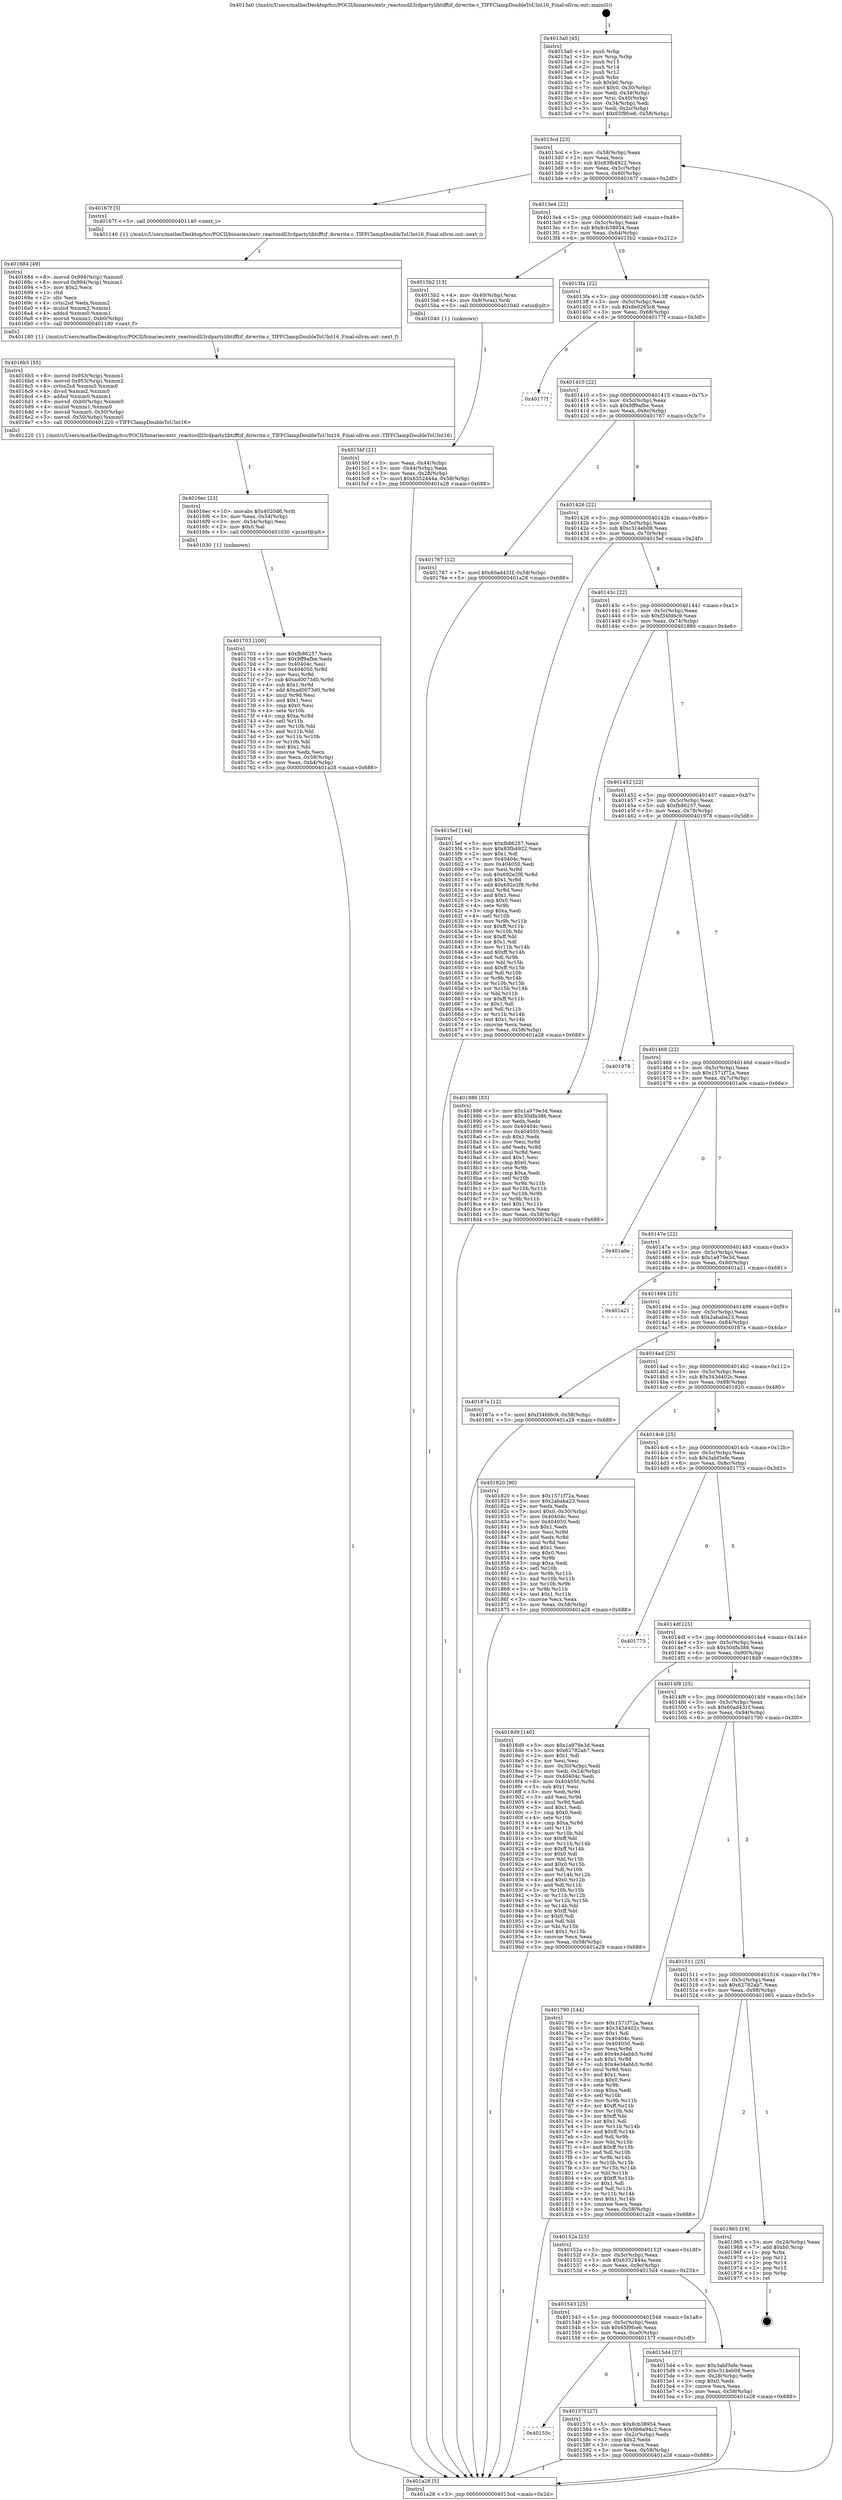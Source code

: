 digraph "0x4013a0" {
  label = "0x4013a0 (/mnt/c/Users/mathe/Desktop/tcc/POCII/binaries/extr_reactosdll3rdpartylibtifftif_dirwrite.c_TIFFClampDoubleToUInt16_Final-ollvm.out::main(0))"
  labelloc = "t"
  node[shape=record]

  Entry [label="",width=0.3,height=0.3,shape=circle,fillcolor=black,style=filled]
  "0x4013cd" [label="{
     0x4013cd [23]\l
     | [instrs]\l
     &nbsp;&nbsp;0x4013cd \<+3\>: mov -0x58(%rbp),%eax\l
     &nbsp;&nbsp;0x4013d0 \<+2\>: mov %eax,%ecx\l
     &nbsp;&nbsp;0x4013d2 \<+6\>: sub $0x83fb4922,%ecx\l
     &nbsp;&nbsp;0x4013d8 \<+3\>: mov %eax,-0x5c(%rbp)\l
     &nbsp;&nbsp;0x4013db \<+3\>: mov %ecx,-0x60(%rbp)\l
     &nbsp;&nbsp;0x4013de \<+6\>: je 000000000040167f \<main+0x2df\>\l
  }"]
  "0x40167f" [label="{
     0x40167f [5]\l
     | [instrs]\l
     &nbsp;&nbsp;0x40167f \<+5\>: call 0000000000401140 \<next_i\>\l
     | [calls]\l
     &nbsp;&nbsp;0x401140 \{1\} (/mnt/c/Users/mathe/Desktop/tcc/POCII/binaries/extr_reactosdll3rdpartylibtifftif_dirwrite.c_TIFFClampDoubleToUInt16_Final-ollvm.out::next_i)\l
  }"]
  "0x4013e4" [label="{
     0x4013e4 [22]\l
     | [instrs]\l
     &nbsp;&nbsp;0x4013e4 \<+5\>: jmp 00000000004013e9 \<main+0x49\>\l
     &nbsp;&nbsp;0x4013e9 \<+3\>: mov -0x5c(%rbp),%eax\l
     &nbsp;&nbsp;0x4013ec \<+5\>: sub $0x8cb38954,%eax\l
     &nbsp;&nbsp;0x4013f1 \<+3\>: mov %eax,-0x64(%rbp)\l
     &nbsp;&nbsp;0x4013f4 \<+6\>: je 00000000004015b2 \<main+0x212\>\l
  }"]
  Exit [label="",width=0.3,height=0.3,shape=circle,fillcolor=black,style=filled,peripheries=2]
  "0x4015b2" [label="{
     0x4015b2 [13]\l
     | [instrs]\l
     &nbsp;&nbsp;0x4015b2 \<+4\>: mov -0x40(%rbp),%rax\l
     &nbsp;&nbsp;0x4015b6 \<+4\>: mov 0x8(%rax),%rdi\l
     &nbsp;&nbsp;0x4015ba \<+5\>: call 0000000000401040 \<atoi@plt\>\l
     | [calls]\l
     &nbsp;&nbsp;0x401040 \{1\} (unknown)\l
  }"]
  "0x4013fa" [label="{
     0x4013fa [22]\l
     | [instrs]\l
     &nbsp;&nbsp;0x4013fa \<+5\>: jmp 00000000004013ff \<main+0x5f\>\l
     &nbsp;&nbsp;0x4013ff \<+3\>: mov -0x5c(%rbp),%eax\l
     &nbsp;&nbsp;0x401402 \<+5\>: sub $0x8e0265c8,%eax\l
     &nbsp;&nbsp;0x401407 \<+3\>: mov %eax,-0x68(%rbp)\l
     &nbsp;&nbsp;0x40140a \<+6\>: je 000000000040177f \<main+0x3df\>\l
  }"]
  "0x401703" [label="{
     0x401703 [100]\l
     | [instrs]\l
     &nbsp;&nbsp;0x401703 \<+5\>: mov $0xfb86257,%ecx\l
     &nbsp;&nbsp;0x401708 \<+5\>: mov $0x9ff9afbe,%edx\l
     &nbsp;&nbsp;0x40170d \<+7\>: mov 0x40404c,%esi\l
     &nbsp;&nbsp;0x401714 \<+8\>: mov 0x404050,%r8d\l
     &nbsp;&nbsp;0x40171c \<+3\>: mov %esi,%r9d\l
     &nbsp;&nbsp;0x40171f \<+7\>: sub $0xad0073d0,%r9d\l
     &nbsp;&nbsp;0x401726 \<+4\>: sub $0x1,%r9d\l
     &nbsp;&nbsp;0x40172a \<+7\>: add $0xad0073d0,%r9d\l
     &nbsp;&nbsp;0x401731 \<+4\>: imul %r9d,%esi\l
     &nbsp;&nbsp;0x401735 \<+3\>: and $0x1,%esi\l
     &nbsp;&nbsp;0x401738 \<+3\>: cmp $0x0,%esi\l
     &nbsp;&nbsp;0x40173b \<+4\>: sete %r10b\l
     &nbsp;&nbsp;0x40173f \<+4\>: cmp $0xa,%r8d\l
     &nbsp;&nbsp;0x401743 \<+4\>: setl %r11b\l
     &nbsp;&nbsp;0x401747 \<+3\>: mov %r10b,%bl\l
     &nbsp;&nbsp;0x40174a \<+3\>: and %r11b,%bl\l
     &nbsp;&nbsp;0x40174d \<+3\>: xor %r11b,%r10b\l
     &nbsp;&nbsp;0x401750 \<+3\>: or %r10b,%bl\l
     &nbsp;&nbsp;0x401753 \<+3\>: test $0x1,%bl\l
     &nbsp;&nbsp;0x401756 \<+3\>: cmovne %edx,%ecx\l
     &nbsp;&nbsp;0x401759 \<+3\>: mov %ecx,-0x58(%rbp)\l
     &nbsp;&nbsp;0x40175c \<+6\>: mov %eax,-0xb4(%rbp)\l
     &nbsp;&nbsp;0x401762 \<+5\>: jmp 0000000000401a28 \<main+0x688\>\l
  }"]
  "0x40177f" [label="{
     0x40177f\l
  }", style=dashed]
  "0x401410" [label="{
     0x401410 [22]\l
     | [instrs]\l
     &nbsp;&nbsp;0x401410 \<+5\>: jmp 0000000000401415 \<main+0x75\>\l
     &nbsp;&nbsp;0x401415 \<+3\>: mov -0x5c(%rbp),%eax\l
     &nbsp;&nbsp;0x401418 \<+5\>: sub $0x9ff9afbe,%eax\l
     &nbsp;&nbsp;0x40141d \<+3\>: mov %eax,-0x6c(%rbp)\l
     &nbsp;&nbsp;0x401420 \<+6\>: je 0000000000401767 \<main+0x3c7\>\l
  }"]
  "0x4016ec" [label="{
     0x4016ec [23]\l
     | [instrs]\l
     &nbsp;&nbsp;0x4016ec \<+10\>: movabs $0x4020d6,%rdi\l
     &nbsp;&nbsp;0x4016f6 \<+3\>: mov %eax,-0x54(%rbp)\l
     &nbsp;&nbsp;0x4016f9 \<+3\>: mov -0x54(%rbp),%esi\l
     &nbsp;&nbsp;0x4016fc \<+2\>: mov $0x0,%al\l
     &nbsp;&nbsp;0x4016fe \<+5\>: call 0000000000401030 \<printf@plt\>\l
     | [calls]\l
     &nbsp;&nbsp;0x401030 \{1\} (unknown)\l
  }"]
  "0x401767" [label="{
     0x401767 [12]\l
     | [instrs]\l
     &nbsp;&nbsp;0x401767 \<+7\>: movl $0x60ad431f,-0x58(%rbp)\l
     &nbsp;&nbsp;0x40176e \<+5\>: jmp 0000000000401a28 \<main+0x688\>\l
  }"]
  "0x401426" [label="{
     0x401426 [22]\l
     | [instrs]\l
     &nbsp;&nbsp;0x401426 \<+5\>: jmp 000000000040142b \<main+0x8b\>\l
     &nbsp;&nbsp;0x40142b \<+3\>: mov -0x5c(%rbp),%eax\l
     &nbsp;&nbsp;0x40142e \<+5\>: sub $0xc314eb08,%eax\l
     &nbsp;&nbsp;0x401433 \<+3\>: mov %eax,-0x70(%rbp)\l
     &nbsp;&nbsp;0x401436 \<+6\>: je 00000000004015ef \<main+0x24f\>\l
  }"]
  "0x4016b5" [label="{
     0x4016b5 [55]\l
     | [instrs]\l
     &nbsp;&nbsp;0x4016b5 \<+8\>: movsd 0x953(%rip),%xmm1\l
     &nbsp;&nbsp;0x4016bd \<+8\>: movsd 0x953(%rip),%xmm2\l
     &nbsp;&nbsp;0x4016c5 \<+4\>: cvtss2sd %xmm0,%xmm0\l
     &nbsp;&nbsp;0x4016c9 \<+4\>: divsd %xmm2,%xmm0\l
     &nbsp;&nbsp;0x4016cd \<+4\>: addsd %xmm0,%xmm1\l
     &nbsp;&nbsp;0x4016d1 \<+8\>: movsd -0xb0(%rbp),%xmm0\l
     &nbsp;&nbsp;0x4016d9 \<+4\>: mulsd %xmm1,%xmm0\l
     &nbsp;&nbsp;0x4016dd \<+5\>: movsd %xmm0,-0x50(%rbp)\l
     &nbsp;&nbsp;0x4016e2 \<+5\>: movsd -0x50(%rbp),%xmm0\l
     &nbsp;&nbsp;0x4016e7 \<+5\>: call 0000000000401220 \<TIFFClampDoubleToUInt16\>\l
     | [calls]\l
     &nbsp;&nbsp;0x401220 \{1\} (/mnt/c/Users/mathe/Desktop/tcc/POCII/binaries/extr_reactosdll3rdpartylibtifftif_dirwrite.c_TIFFClampDoubleToUInt16_Final-ollvm.out::TIFFClampDoubleToUInt16)\l
  }"]
  "0x4015ef" [label="{
     0x4015ef [144]\l
     | [instrs]\l
     &nbsp;&nbsp;0x4015ef \<+5\>: mov $0xfb86257,%eax\l
     &nbsp;&nbsp;0x4015f4 \<+5\>: mov $0x83fb4922,%ecx\l
     &nbsp;&nbsp;0x4015f9 \<+2\>: mov $0x1,%dl\l
     &nbsp;&nbsp;0x4015fb \<+7\>: mov 0x40404c,%esi\l
     &nbsp;&nbsp;0x401602 \<+7\>: mov 0x404050,%edi\l
     &nbsp;&nbsp;0x401609 \<+3\>: mov %esi,%r8d\l
     &nbsp;&nbsp;0x40160c \<+7\>: sub $0x692e2f8,%r8d\l
     &nbsp;&nbsp;0x401613 \<+4\>: sub $0x1,%r8d\l
     &nbsp;&nbsp;0x401617 \<+7\>: add $0x692e2f8,%r8d\l
     &nbsp;&nbsp;0x40161e \<+4\>: imul %r8d,%esi\l
     &nbsp;&nbsp;0x401622 \<+3\>: and $0x1,%esi\l
     &nbsp;&nbsp;0x401625 \<+3\>: cmp $0x0,%esi\l
     &nbsp;&nbsp;0x401628 \<+4\>: sete %r9b\l
     &nbsp;&nbsp;0x40162c \<+3\>: cmp $0xa,%edi\l
     &nbsp;&nbsp;0x40162f \<+4\>: setl %r10b\l
     &nbsp;&nbsp;0x401633 \<+3\>: mov %r9b,%r11b\l
     &nbsp;&nbsp;0x401636 \<+4\>: xor $0xff,%r11b\l
     &nbsp;&nbsp;0x40163a \<+3\>: mov %r10b,%bl\l
     &nbsp;&nbsp;0x40163d \<+3\>: xor $0xff,%bl\l
     &nbsp;&nbsp;0x401640 \<+3\>: xor $0x1,%dl\l
     &nbsp;&nbsp;0x401643 \<+3\>: mov %r11b,%r14b\l
     &nbsp;&nbsp;0x401646 \<+4\>: and $0xff,%r14b\l
     &nbsp;&nbsp;0x40164a \<+3\>: and %dl,%r9b\l
     &nbsp;&nbsp;0x40164d \<+3\>: mov %bl,%r15b\l
     &nbsp;&nbsp;0x401650 \<+4\>: and $0xff,%r15b\l
     &nbsp;&nbsp;0x401654 \<+3\>: and %dl,%r10b\l
     &nbsp;&nbsp;0x401657 \<+3\>: or %r9b,%r14b\l
     &nbsp;&nbsp;0x40165a \<+3\>: or %r10b,%r15b\l
     &nbsp;&nbsp;0x40165d \<+3\>: xor %r15b,%r14b\l
     &nbsp;&nbsp;0x401660 \<+3\>: or %bl,%r11b\l
     &nbsp;&nbsp;0x401663 \<+4\>: xor $0xff,%r11b\l
     &nbsp;&nbsp;0x401667 \<+3\>: or $0x1,%dl\l
     &nbsp;&nbsp;0x40166a \<+3\>: and %dl,%r11b\l
     &nbsp;&nbsp;0x40166d \<+3\>: or %r11b,%r14b\l
     &nbsp;&nbsp;0x401670 \<+4\>: test $0x1,%r14b\l
     &nbsp;&nbsp;0x401674 \<+3\>: cmovne %ecx,%eax\l
     &nbsp;&nbsp;0x401677 \<+3\>: mov %eax,-0x58(%rbp)\l
     &nbsp;&nbsp;0x40167a \<+5\>: jmp 0000000000401a28 \<main+0x688\>\l
  }"]
  "0x40143c" [label="{
     0x40143c [22]\l
     | [instrs]\l
     &nbsp;&nbsp;0x40143c \<+5\>: jmp 0000000000401441 \<main+0xa1\>\l
     &nbsp;&nbsp;0x401441 \<+3\>: mov -0x5c(%rbp),%eax\l
     &nbsp;&nbsp;0x401444 \<+5\>: sub $0xf34fd6c9,%eax\l
     &nbsp;&nbsp;0x401449 \<+3\>: mov %eax,-0x74(%rbp)\l
     &nbsp;&nbsp;0x40144c \<+6\>: je 0000000000401886 \<main+0x4e6\>\l
  }"]
  "0x401684" [label="{
     0x401684 [49]\l
     | [instrs]\l
     &nbsp;&nbsp;0x401684 \<+8\>: movsd 0x994(%rip),%xmm0\l
     &nbsp;&nbsp;0x40168c \<+8\>: movsd 0x994(%rip),%xmm1\l
     &nbsp;&nbsp;0x401694 \<+5\>: mov $0x2,%ecx\l
     &nbsp;&nbsp;0x401699 \<+1\>: cltd\l
     &nbsp;&nbsp;0x40169a \<+2\>: idiv %ecx\l
     &nbsp;&nbsp;0x40169c \<+4\>: cvtsi2sd %edx,%xmm2\l
     &nbsp;&nbsp;0x4016a0 \<+4\>: mulsd %xmm2,%xmm1\l
     &nbsp;&nbsp;0x4016a4 \<+4\>: addsd %xmm0,%xmm1\l
     &nbsp;&nbsp;0x4016a8 \<+8\>: movsd %xmm1,-0xb0(%rbp)\l
     &nbsp;&nbsp;0x4016b0 \<+5\>: call 0000000000401180 \<next_f\>\l
     | [calls]\l
     &nbsp;&nbsp;0x401180 \{1\} (/mnt/c/Users/mathe/Desktop/tcc/POCII/binaries/extr_reactosdll3rdpartylibtifftif_dirwrite.c_TIFFClampDoubleToUInt16_Final-ollvm.out::next_f)\l
  }"]
  "0x401886" [label="{
     0x401886 [83]\l
     | [instrs]\l
     &nbsp;&nbsp;0x401886 \<+5\>: mov $0x1a979e3d,%eax\l
     &nbsp;&nbsp;0x40188b \<+5\>: mov $0x50dfa386,%ecx\l
     &nbsp;&nbsp;0x401890 \<+2\>: xor %edx,%edx\l
     &nbsp;&nbsp;0x401892 \<+7\>: mov 0x40404c,%esi\l
     &nbsp;&nbsp;0x401899 \<+7\>: mov 0x404050,%edi\l
     &nbsp;&nbsp;0x4018a0 \<+3\>: sub $0x1,%edx\l
     &nbsp;&nbsp;0x4018a3 \<+3\>: mov %esi,%r8d\l
     &nbsp;&nbsp;0x4018a6 \<+3\>: add %edx,%r8d\l
     &nbsp;&nbsp;0x4018a9 \<+4\>: imul %r8d,%esi\l
     &nbsp;&nbsp;0x4018ad \<+3\>: and $0x1,%esi\l
     &nbsp;&nbsp;0x4018b0 \<+3\>: cmp $0x0,%esi\l
     &nbsp;&nbsp;0x4018b3 \<+4\>: sete %r9b\l
     &nbsp;&nbsp;0x4018b7 \<+3\>: cmp $0xa,%edi\l
     &nbsp;&nbsp;0x4018ba \<+4\>: setl %r10b\l
     &nbsp;&nbsp;0x4018be \<+3\>: mov %r9b,%r11b\l
     &nbsp;&nbsp;0x4018c1 \<+3\>: and %r10b,%r11b\l
     &nbsp;&nbsp;0x4018c4 \<+3\>: xor %r10b,%r9b\l
     &nbsp;&nbsp;0x4018c7 \<+3\>: or %r9b,%r11b\l
     &nbsp;&nbsp;0x4018ca \<+4\>: test $0x1,%r11b\l
     &nbsp;&nbsp;0x4018ce \<+3\>: cmovne %ecx,%eax\l
     &nbsp;&nbsp;0x4018d1 \<+3\>: mov %eax,-0x58(%rbp)\l
     &nbsp;&nbsp;0x4018d4 \<+5\>: jmp 0000000000401a28 \<main+0x688\>\l
  }"]
  "0x401452" [label="{
     0x401452 [22]\l
     | [instrs]\l
     &nbsp;&nbsp;0x401452 \<+5\>: jmp 0000000000401457 \<main+0xb7\>\l
     &nbsp;&nbsp;0x401457 \<+3\>: mov -0x5c(%rbp),%eax\l
     &nbsp;&nbsp;0x40145a \<+5\>: sub $0xfb86257,%eax\l
     &nbsp;&nbsp;0x40145f \<+3\>: mov %eax,-0x78(%rbp)\l
     &nbsp;&nbsp;0x401462 \<+6\>: je 0000000000401978 \<main+0x5d8\>\l
  }"]
  "0x4015bf" [label="{
     0x4015bf [21]\l
     | [instrs]\l
     &nbsp;&nbsp;0x4015bf \<+3\>: mov %eax,-0x44(%rbp)\l
     &nbsp;&nbsp;0x4015c2 \<+3\>: mov -0x44(%rbp),%eax\l
     &nbsp;&nbsp;0x4015c5 \<+3\>: mov %eax,-0x28(%rbp)\l
     &nbsp;&nbsp;0x4015c8 \<+7\>: movl $0x6352444a,-0x58(%rbp)\l
     &nbsp;&nbsp;0x4015cf \<+5\>: jmp 0000000000401a28 \<main+0x688\>\l
  }"]
  "0x401978" [label="{
     0x401978\l
  }", style=dashed]
  "0x401468" [label="{
     0x401468 [22]\l
     | [instrs]\l
     &nbsp;&nbsp;0x401468 \<+5\>: jmp 000000000040146d \<main+0xcd\>\l
     &nbsp;&nbsp;0x40146d \<+3\>: mov -0x5c(%rbp),%eax\l
     &nbsp;&nbsp;0x401470 \<+5\>: sub $0x1571f72a,%eax\l
     &nbsp;&nbsp;0x401475 \<+3\>: mov %eax,-0x7c(%rbp)\l
     &nbsp;&nbsp;0x401478 \<+6\>: je 0000000000401a0e \<main+0x66e\>\l
  }"]
  "0x4013a0" [label="{
     0x4013a0 [45]\l
     | [instrs]\l
     &nbsp;&nbsp;0x4013a0 \<+1\>: push %rbp\l
     &nbsp;&nbsp;0x4013a1 \<+3\>: mov %rsp,%rbp\l
     &nbsp;&nbsp;0x4013a4 \<+2\>: push %r15\l
     &nbsp;&nbsp;0x4013a6 \<+2\>: push %r14\l
     &nbsp;&nbsp;0x4013a8 \<+2\>: push %r12\l
     &nbsp;&nbsp;0x4013aa \<+1\>: push %rbx\l
     &nbsp;&nbsp;0x4013ab \<+7\>: sub $0xb0,%rsp\l
     &nbsp;&nbsp;0x4013b2 \<+7\>: movl $0x0,-0x30(%rbp)\l
     &nbsp;&nbsp;0x4013b9 \<+3\>: mov %edi,-0x34(%rbp)\l
     &nbsp;&nbsp;0x4013bc \<+4\>: mov %rsi,-0x40(%rbp)\l
     &nbsp;&nbsp;0x4013c0 \<+3\>: mov -0x34(%rbp),%edi\l
     &nbsp;&nbsp;0x4013c3 \<+3\>: mov %edi,-0x2c(%rbp)\l
     &nbsp;&nbsp;0x4013c6 \<+7\>: movl $0x65f9fce6,-0x58(%rbp)\l
  }"]
  "0x401a0e" [label="{
     0x401a0e\l
  }", style=dashed]
  "0x40147e" [label="{
     0x40147e [22]\l
     | [instrs]\l
     &nbsp;&nbsp;0x40147e \<+5\>: jmp 0000000000401483 \<main+0xe3\>\l
     &nbsp;&nbsp;0x401483 \<+3\>: mov -0x5c(%rbp),%eax\l
     &nbsp;&nbsp;0x401486 \<+5\>: sub $0x1a979e3d,%eax\l
     &nbsp;&nbsp;0x40148b \<+3\>: mov %eax,-0x80(%rbp)\l
     &nbsp;&nbsp;0x40148e \<+6\>: je 0000000000401a21 \<main+0x681\>\l
  }"]
  "0x401a28" [label="{
     0x401a28 [5]\l
     | [instrs]\l
     &nbsp;&nbsp;0x401a28 \<+5\>: jmp 00000000004013cd \<main+0x2d\>\l
  }"]
  "0x401a21" [label="{
     0x401a21\l
  }", style=dashed]
  "0x401494" [label="{
     0x401494 [25]\l
     | [instrs]\l
     &nbsp;&nbsp;0x401494 \<+5\>: jmp 0000000000401499 \<main+0xf9\>\l
     &nbsp;&nbsp;0x401499 \<+3\>: mov -0x5c(%rbp),%eax\l
     &nbsp;&nbsp;0x40149c \<+5\>: sub $0x2ababa23,%eax\l
     &nbsp;&nbsp;0x4014a1 \<+6\>: mov %eax,-0x84(%rbp)\l
     &nbsp;&nbsp;0x4014a7 \<+6\>: je 000000000040187a \<main+0x4da\>\l
  }"]
  "0x40155c" [label="{
     0x40155c\l
  }", style=dashed]
  "0x40187a" [label="{
     0x40187a [12]\l
     | [instrs]\l
     &nbsp;&nbsp;0x40187a \<+7\>: movl $0xf34fd6c9,-0x58(%rbp)\l
     &nbsp;&nbsp;0x401881 \<+5\>: jmp 0000000000401a28 \<main+0x688\>\l
  }"]
  "0x4014ad" [label="{
     0x4014ad [25]\l
     | [instrs]\l
     &nbsp;&nbsp;0x4014ad \<+5\>: jmp 00000000004014b2 \<main+0x112\>\l
     &nbsp;&nbsp;0x4014b2 \<+3\>: mov -0x5c(%rbp),%eax\l
     &nbsp;&nbsp;0x4014b5 \<+5\>: sub $0x343d402c,%eax\l
     &nbsp;&nbsp;0x4014ba \<+6\>: mov %eax,-0x88(%rbp)\l
     &nbsp;&nbsp;0x4014c0 \<+6\>: je 0000000000401820 \<main+0x480\>\l
  }"]
  "0x40157f" [label="{
     0x40157f [27]\l
     | [instrs]\l
     &nbsp;&nbsp;0x40157f \<+5\>: mov $0x8cb38954,%eax\l
     &nbsp;&nbsp;0x401584 \<+5\>: mov $0x6b6e94c2,%ecx\l
     &nbsp;&nbsp;0x401589 \<+3\>: mov -0x2c(%rbp),%edx\l
     &nbsp;&nbsp;0x40158c \<+3\>: cmp $0x2,%edx\l
     &nbsp;&nbsp;0x40158f \<+3\>: cmovne %ecx,%eax\l
     &nbsp;&nbsp;0x401592 \<+3\>: mov %eax,-0x58(%rbp)\l
     &nbsp;&nbsp;0x401595 \<+5\>: jmp 0000000000401a28 \<main+0x688\>\l
  }"]
  "0x401820" [label="{
     0x401820 [90]\l
     | [instrs]\l
     &nbsp;&nbsp;0x401820 \<+5\>: mov $0x1571f72a,%eax\l
     &nbsp;&nbsp;0x401825 \<+5\>: mov $0x2ababa23,%ecx\l
     &nbsp;&nbsp;0x40182a \<+2\>: xor %edx,%edx\l
     &nbsp;&nbsp;0x40182c \<+7\>: movl $0x0,-0x30(%rbp)\l
     &nbsp;&nbsp;0x401833 \<+7\>: mov 0x40404c,%esi\l
     &nbsp;&nbsp;0x40183a \<+7\>: mov 0x404050,%edi\l
     &nbsp;&nbsp;0x401841 \<+3\>: sub $0x1,%edx\l
     &nbsp;&nbsp;0x401844 \<+3\>: mov %esi,%r8d\l
     &nbsp;&nbsp;0x401847 \<+3\>: add %edx,%r8d\l
     &nbsp;&nbsp;0x40184a \<+4\>: imul %r8d,%esi\l
     &nbsp;&nbsp;0x40184e \<+3\>: and $0x1,%esi\l
     &nbsp;&nbsp;0x401851 \<+3\>: cmp $0x0,%esi\l
     &nbsp;&nbsp;0x401854 \<+4\>: sete %r9b\l
     &nbsp;&nbsp;0x401858 \<+3\>: cmp $0xa,%edi\l
     &nbsp;&nbsp;0x40185b \<+4\>: setl %r10b\l
     &nbsp;&nbsp;0x40185f \<+3\>: mov %r9b,%r11b\l
     &nbsp;&nbsp;0x401862 \<+3\>: and %r10b,%r11b\l
     &nbsp;&nbsp;0x401865 \<+3\>: xor %r10b,%r9b\l
     &nbsp;&nbsp;0x401868 \<+3\>: or %r9b,%r11b\l
     &nbsp;&nbsp;0x40186b \<+4\>: test $0x1,%r11b\l
     &nbsp;&nbsp;0x40186f \<+3\>: cmovne %ecx,%eax\l
     &nbsp;&nbsp;0x401872 \<+3\>: mov %eax,-0x58(%rbp)\l
     &nbsp;&nbsp;0x401875 \<+5\>: jmp 0000000000401a28 \<main+0x688\>\l
  }"]
  "0x4014c6" [label="{
     0x4014c6 [25]\l
     | [instrs]\l
     &nbsp;&nbsp;0x4014c6 \<+5\>: jmp 00000000004014cb \<main+0x12b\>\l
     &nbsp;&nbsp;0x4014cb \<+3\>: mov -0x5c(%rbp),%eax\l
     &nbsp;&nbsp;0x4014ce \<+5\>: sub $0x3abf3efe,%eax\l
     &nbsp;&nbsp;0x4014d3 \<+6\>: mov %eax,-0x8c(%rbp)\l
     &nbsp;&nbsp;0x4014d9 \<+6\>: je 0000000000401773 \<main+0x3d3\>\l
  }"]
  "0x401543" [label="{
     0x401543 [25]\l
     | [instrs]\l
     &nbsp;&nbsp;0x401543 \<+5\>: jmp 0000000000401548 \<main+0x1a8\>\l
     &nbsp;&nbsp;0x401548 \<+3\>: mov -0x5c(%rbp),%eax\l
     &nbsp;&nbsp;0x40154b \<+5\>: sub $0x65f9fce6,%eax\l
     &nbsp;&nbsp;0x401550 \<+6\>: mov %eax,-0xa0(%rbp)\l
     &nbsp;&nbsp;0x401556 \<+6\>: je 000000000040157f \<main+0x1df\>\l
  }"]
  "0x401773" [label="{
     0x401773\l
  }", style=dashed]
  "0x4014df" [label="{
     0x4014df [25]\l
     | [instrs]\l
     &nbsp;&nbsp;0x4014df \<+5\>: jmp 00000000004014e4 \<main+0x144\>\l
     &nbsp;&nbsp;0x4014e4 \<+3\>: mov -0x5c(%rbp),%eax\l
     &nbsp;&nbsp;0x4014e7 \<+5\>: sub $0x50dfa386,%eax\l
     &nbsp;&nbsp;0x4014ec \<+6\>: mov %eax,-0x90(%rbp)\l
     &nbsp;&nbsp;0x4014f2 \<+6\>: je 00000000004018d9 \<main+0x539\>\l
  }"]
  "0x4015d4" [label="{
     0x4015d4 [27]\l
     | [instrs]\l
     &nbsp;&nbsp;0x4015d4 \<+5\>: mov $0x3abf3efe,%eax\l
     &nbsp;&nbsp;0x4015d9 \<+5\>: mov $0xc314eb08,%ecx\l
     &nbsp;&nbsp;0x4015de \<+3\>: mov -0x28(%rbp),%edx\l
     &nbsp;&nbsp;0x4015e1 \<+3\>: cmp $0x0,%edx\l
     &nbsp;&nbsp;0x4015e4 \<+3\>: cmove %ecx,%eax\l
     &nbsp;&nbsp;0x4015e7 \<+3\>: mov %eax,-0x58(%rbp)\l
     &nbsp;&nbsp;0x4015ea \<+5\>: jmp 0000000000401a28 \<main+0x688\>\l
  }"]
  "0x4018d9" [label="{
     0x4018d9 [140]\l
     | [instrs]\l
     &nbsp;&nbsp;0x4018d9 \<+5\>: mov $0x1a979e3d,%eax\l
     &nbsp;&nbsp;0x4018de \<+5\>: mov $0x62782ab7,%ecx\l
     &nbsp;&nbsp;0x4018e3 \<+2\>: mov $0x1,%dl\l
     &nbsp;&nbsp;0x4018e5 \<+2\>: xor %esi,%esi\l
     &nbsp;&nbsp;0x4018e7 \<+3\>: mov -0x30(%rbp),%edi\l
     &nbsp;&nbsp;0x4018ea \<+3\>: mov %edi,-0x24(%rbp)\l
     &nbsp;&nbsp;0x4018ed \<+7\>: mov 0x40404c,%edi\l
     &nbsp;&nbsp;0x4018f4 \<+8\>: mov 0x404050,%r8d\l
     &nbsp;&nbsp;0x4018fc \<+3\>: sub $0x1,%esi\l
     &nbsp;&nbsp;0x4018ff \<+3\>: mov %edi,%r9d\l
     &nbsp;&nbsp;0x401902 \<+3\>: add %esi,%r9d\l
     &nbsp;&nbsp;0x401905 \<+4\>: imul %r9d,%edi\l
     &nbsp;&nbsp;0x401909 \<+3\>: and $0x1,%edi\l
     &nbsp;&nbsp;0x40190c \<+3\>: cmp $0x0,%edi\l
     &nbsp;&nbsp;0x40190f \<+4\>: sete %r10b\l
     &nbsp;&nbsp;0x401913 \<+4\>: cmp $0xa,%r8d\l
     &nbsp;&nbsp;0x401917 \<+4\>: setl %r11b\l
     &nbsp;&nbsp;0x40191b \<+3\>: mov %r10b,%bl\l
     &nbsp;&nbsp;0x40191e \<+3\>: xor $0xff,%bl\l
     &nbsp;&nbsp;0x401921 \<+3\>: mov %r11b,%r14b\l
     &nbsp;&nbsp;0x401924 \<+4\>: xor $0xff,%r14b\l
     &nbsp;&nbsp;0x401928 \<+3\>: xor $0x0,%dl\l
     &nbsp;&nbsp;0x40192b \<+3\>: mov %bl,%r15b\l
     &nbsp;&nbsp;0x40192e \<+4\>: and $0x0,%r15b\l
     &nbsp;&nbsp;0x401932 \<+3\>: and %dl,%r10b\l
     &nbsp;&nbsp;0x401935 \<+3\>: mov %r14b,%r12b\l
     &nbsp;&nbsp;0x401938 \<+4\>: and $0x0,%r12b\l
     &nbsp;&nbsp;0x40193c \<+3\>: and %dl,%r11b\l
     &nbsp;&nbsp;0x40193f \<+3\>: or %r10b,%r15b\l
     &nbsp;&nbsp;0x401942 \<+3\>: or %r11b,%r12b\l
     &nbsp;&nbsp;0x401945 \<+3\>: xor %r12b,%r15b\l
     &nbsp;&nbsp;0x401948 \<+3\>: or %r14b,%bl\l
     &nbsp;&nbsp;0x40194b \<+3\>: xor $0xff,%bl\l
     &nbsp;&nbsp;0x40194e \<+3\>: or $0x0,%dl\l
     &nbsp;&nbsp;0x401951 \<+2\>: and %dl,%bl\l
     &nbsp;&nbsp;0x401953 \<+3\>: or %bl,%r15b\l
     &nbsp;&nbsp;0x401956 \<+4\>: test $0x1,%r15b\l
     &nbsp;&nbsp;0x40195a \<+3\>: cmovne %ecx,%eax\l
     &nbsp;&nbsp;0x40195d \<+3\>: mov %eax,-0x58(%rbp)\l
     &nbsp;&nbsp;0x401960 \<+5\>: jmp 0000000000401a28 \<main+0x688\>\l
  }"]
  "0x4014f8" [label="{
     0x4014f8 [25]\l
     | [instrs]\l
     &nbsp;&nbsp;0x4014f8 \<+5\>: jmp 00000000004014fd \<main+0x15d\>\l
     &nbsp;&nbsp;0x4014fd \<+3\>: mov -0x5c(%rbp),%eax\l
     &nbsp;&nbsp;0x401500 \<+5\>: sub $0x60ad431f,%eax\l
     &nbsp;&nbsp;0x401505 \<+6\>: mov %eax,-0x94(%rbp)\l
     &nbsp;&nbsp;0x40150b \<+6\>: je 0000000000401790 \<main+0x3f0\>\l
  }"]
  "0x40152a" [label="{
     0x40152a [25]\l
     | [instrs]\l
     &nbsp;&nbsp;0x40152a \<+5\>: jmp 000000000040152f \<main+0x18f\>\l
     &nbsp;&nbsp;0x40152f \<+3\>: mov -0x5c(%rbp),%eax\l
     &nbsp;&nbsp;0x401532 \<+5\>: sub $0x6352444a,%eax\l
     &nbsp;&nbsp;0x401537 \<+6\>: mov %eax,-0x9c(%rbp)\l
     &nbsp;&nbsp;0x40153d \<+6\>: je 00000000004015d4 \<main+0x234\>\l
  }"]
  "0x401790" [label="{
     0x401790 [144]\l
     | [instrs]\l
     &nbsp;&nbsp;0x401790 \<+5\>: mov $0x1571f72a,%eax\l
     &nbsp;&nbsp;0x401795 \<+5\>: mov $0x343d402c,%ecx\l
     &nbsp;&nbsp;0x40179a \<+2\>: mov $0x1,%dl\l
     &nbsp;&nbsp;0x40179c \<+7\>: mov 0x40404c,%esi\l
     &nbsp;&nbsp;0x4017a3 \<+7\>: mov 0x404050,%edi\l
     &nbsp;&nbsp;0x4017aa \<+3\>: mov %esi,%r8d\l
     &nbsp;&nbsp;0x4017ad \<+7\>: add $0x4e34abb3,%r8d\l
     &nbsp;&nbsp;0x4017b4 \<+4\>: sub $0x1,%r8d\l
     &nbsp;&nbsp;0x4017b8 \<+7\>: sub $0x4e34abb3,%r8d\l
     &nbsp;&nbsp;0x4017bf \<+4\>: imul %r8d,%esi\l
     &nbsp;&nbsp;0x4017c3 \<+3\>: and $0x1,%esi\l
     &nbsp;&nbsp;0x4017c6 \<+3\>: cmp $0x0,%esi\l
     &nbsp;&nbsp;0x4017c9 \<+4\>: sete %r9b\l
     &nbsp;&nbsp;0x4017cd \<+3\>: cmp $0xa,%edi\l
     &nbsp;&nbsp;0x4017d0 \<+4\>: setl %r10b\l
     &nbsp;&nbsp;0x4017d4 \<+3\>: mov %r9b,%r11b\l
     &nbsp;&nbsp;0x4017d7 \<+4\>: xor $0xff,%r11b\l
     &nbsp;&nbsp;0x4017db \<+3\>: mov %r10b,%bl\l
     &nbsp;&nbsp;0x4017de \<+3\>: xor $0xff,%bl\l
     &nbsp;&nbsp;0x4017e1 \<+3\>: xor $0x1,%dl\l
     &nbsp;&nbsp;0x4017e4 \<+3\>: mov %r11b,%r14b\l
     &nbsp;&nbsp;0x4017e7 \<+4\>: and $0xff,%r14b\l
     &nbsp;&nbsp;0x4017eb \<+3\>: and %dl,%r9b\l
     &nbsp;&nbsp;0x4017ee \<+3\>: mov %bl,%r15b\l
     &nbsp;&nbsp;0x4017f1 \<+4\>: and $0xff,%r15b\l
     &nbsp;&nbsp;0x4017f5 \<+3\>: and %dl,%r10b\l
     &nbsp;&nbsp;0x4017f8 \<+3\>: or %r9b,%r14b\l
     &nbsp;&nbsp;0x4017fb \<+3\>: or %r10b,%r15b\l
     &nbsp;&nbsp;0x4017fe \<+3\>: xor %r15b,%r14b\l
     &nbsp;&nbsp;0x401801 \<+3\>: or %bl,%r11b\l
     &nbsp;&nbsp;0x401804 \<+4\>: xor $0xff,%r11b\l
     &nbsp;&nbsp;0x401808 \<+3\>: or $0x1,%dl\l
     &nbsp;&nbsp;0x40180b \<+3\>: and %dl,%r11b\l
     &nbsp;&nbsp;0x40180e \<+3\>: or %r11b,%r14b\l
     &nbsp;&nbsp;0x401811 \<+4\>: test $0x1,%r14b\l
     &nbsp;&nbsp;0x401815 \<+3\>: cmovne %ecx,%eax\l
     &nbsp;&nbsp;0x401818 \<+3\>: mov %eax,-0x58(%rbp)\l
     &nbsp;&nbsp;0x40181b \<+5\>: jmp 0000000000401a28 \<main+0x688\>\l
  }"]
  "0x401511" [label="{
     0x401511 [25]\l
     | [instrs]\l
     &nbsp;&nbsp;0x401511 \<+5\>: jmp 0000000000401516 \<main+0x176\>\l
     &nbsp;&nbsp;0x401516 \<+3\>: mov -0x5c(%rbp),%eax\l
     &nbsp;&nbsp;0x401519 \<+5\>: sub $0x62782ab7,%eax\l
     &nbsp;&nbsp;0x40151e \<+6\>: mov %eax,-0x98(%rbp)\l
     &nbsp;&nbsp;0x401524 \<+6\>: je 0000000000401965 \<main+0x5c5\>\l
  }"]
  "0x401965" [label="{
     0x401965 [19]\l
     | [instrs]\l
     &nbsp;&nbsp;0x401965 \<+3\>: mov -0x24(%rbp),%eax\l
     &nbsp;&nbsp;0x401968 \<+7\>: add $0xb0,%rsp\l
     &nbsp;&nbsp;0x40196f \<+1\>: pop %rbx\l
     &nbsp;&nbsp;0x401970 \<+2\>: pop %r12\l
     &nbsp;&nbsp;0x401972 \<+2\>: pop %r14\l
     &nbsp;&nbsp;0x401974 \<+2\>: pop %r15\l
     &nbsp;&nbsp;0x401976 \<+1\>: pop %rbp\l
     &nbsp;&nbsp;0x401977 \<+1\>: ret\l
  }"]
  Entry -> "0x4013a0" [label=" 1"]
  "0x4013cd" -> "0x40167f" [label=" 1"]
  "0x4013cd" -> "0x4013e4" [label=" 11"]
  "0x401965" -> Exit [label=" 1"]
  "0x4013e4" -> "0x4015b2" [label=" 1"]
  "0x4013e4" -> "0x4013fa" [label=" 10"]
  "0x4018d9" -> "0x401a28" [label=" 1"]
  "0x4013fa" -> "0x40177f" [label=" 0"]
  "0x4013fa" -> "0x401410" [label=" 10"]
  "0x401886" -> "0x401a28" [label=" 1"]
  "0x401410" -> "0x401767" [label=" 1"]
  "0x401410" -> "0x401426" [label=" 9"]
  "0x40187a" -> "0x401a28" [label=" 1"]
  "0x401426" -> "0x4015ef" [label=" 1"]
  "0x401426" -> "0x40143c" [label=" 8"]
  "0x401820" -> "0x401a28" [label=" 1"]
  "0x40143c" -> "0x401886" [label=" 1"]
  "0x40143c" -> "0x401452" [label=" 7"]
  "0x401790" -> "0x401a28" [label=" 1"]
  "0x401452" -> "0x401978" [label=" 0"]
  "0x401452" -> "0x401468" [label=" 7"]
  "0x401767" -> "0x401a28" [label=" 1"]
  "0x401468" -> "0x401a0e" [label=" 0"]
  "0x401468" -> "0x40147e" [label=" 7"]
  "0x401703" -> "0x401a28" [label=" 1"]
  "0x40147e" -> "0x401a21" [label=" 0"]
  "0x40147e" -> "0x401494" [label=" 7"]
  "0x4016ec" -> "0x401703" [label=" 1"]
  "0x401494" -> "0x40187a" [label=" 1"]
  "0x401494" -> "0x4014ad" [label=" 6"]
  "0x4016b5" -> "0x4016ec" [label=" 1"]
  "0x4014ad" -> "0x401820" [label=" 1"]
  "0x4014ad" -> "0x4014c6" [label=" 5"]
  "0x401684" -> "0x4016b5" [label=" 1"]
  "0x4014c6" -> "0x401773" [label=" 0"]
  "0x4014c6" -> "0x4014df" [label=" 5"]
  "0x4015ef" -> "0x401a28" [label=" 1"]
  "0x4014df" -> "0x4018d9" [label=" 1"]
  "0x4014df" -> "0x4014f8" [label=" 4"]
  "0x4015d4" -> "0x401a28" [label=" 1"]
  "0x4014f8" -> "0x401790" [label=" 1"]
  "0x4014f8" -> "0x401511" [label=" 3"]
  "0x4015b2" -> "0x4015bf" [label=" 1"]
  "0x401511" -> "0x401965" [label=" 1"]
  "0x401511" -> "0x40152a" [label=" 2"]
  "0x4015bf" -> "0x401a28" [label=" 1"]
  "0x40152a" -> "0x4015d4" [label=" 1"]
  "0x40152a" -> "0x401543" [label=" 1"]
  "0x40167f" -> "0x401684" [label=" 1"]
  "0x401543" -> "0x40157f" [label=" 1"]
  "0x401543" -> "0x40155c" [label=" 0"]
  "0x40157f" -> "0x401a28" [label=" 1"]
  "0x4013a0" -> "0x4013cd" [label=" 1"]
  "0x401a28" -> "0x4013cd" [label=" 11"]
}
